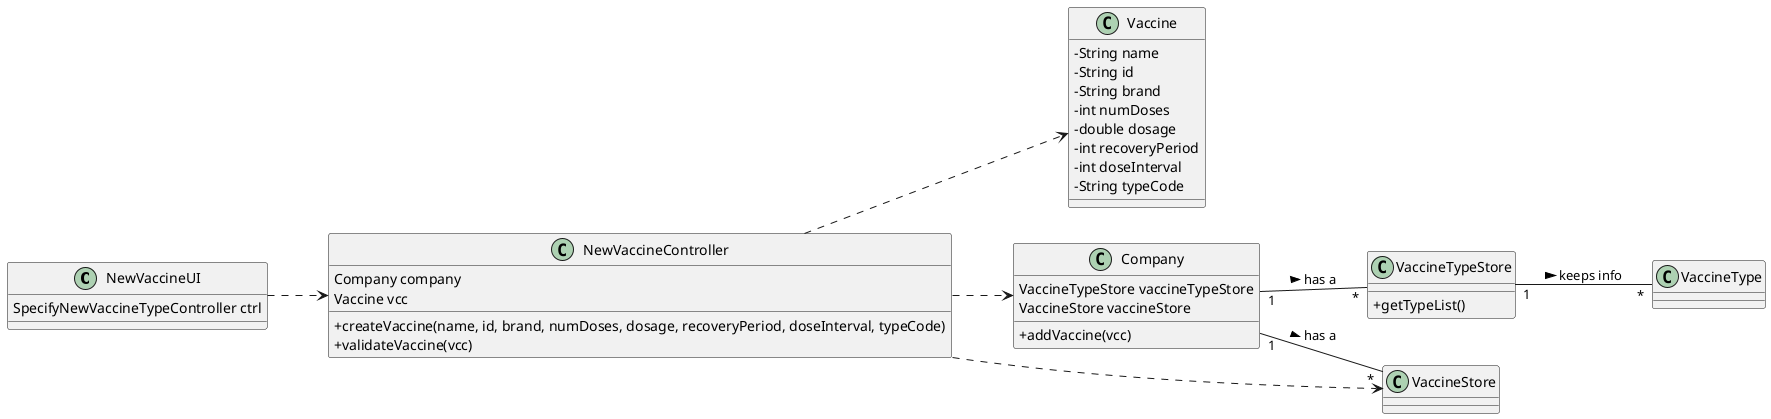 @startuml
skinparam classAttributeIconSize 0
left to right direction

class NewVaccineUI{
SpecifyNewVaccineTypeController ctrl
}

class NewVaccineController{
Company company
Vaccine vcc
+createVaccine(name, id, brand, numDoses, dosage, recoveryPeriod, doseInterval, typeCode)
+validateVaccine(vcc)
}

class Vaccine{
 - String name
 - String id
 - String brand
 - int numDoses
 - double dosage
 - int recoveryPeriod
 - int doseInterval
 - String typeCode

}

class Company{
VaccineTypeStore vaccineTypeStore
VaccineStore vaccineStore
+addVaccine(vcc)
}

class VaccineTypeStore{
+getTypeList()
}

NewVaccineUI ..> NewVaccineController
Company "1"--"*" VaccineTypeStore : has a >
Company "1"--"*" VaccineStore : has a >
VaccineTypeStore "1"--"*" VaccineType : keeps info >
NewVaccineController ..> Company
NewVaccineController ..> VaccineStore
NewVaccineController ..> Vaccine



@enduml